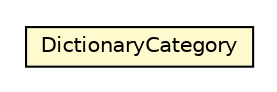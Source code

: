 #!/usr/local/bin/dot
#
# Class diagram 
# Generated by UMLGraph version R5_6_6-8-g8d7759 (http://www.umlgraph.org/)
#

digraph G {
	edge [fontname="Helvetica",fontsize=10,labelfontname="Helvetica",labelfontsize=10];
	node [fontname="Helvetica",fontsize=10,shape=plaintext];
	nodesep=0.25;
	ranksep=0.5;
	// org.dayatang.utils.support.DictionaryCategory
	c21933 [label=<<table title="org.dayatang.utils.support.DictionaryCategory" border="0" cellborder="1" cellspacing="0" cellpadding="2" port="p" bgcolor="lemonChiffon" href="./DictionaryCategory.html">
		<tr><td><table border="0" cellspacing="0" cellpadding="1">
<tr><td align="center" balign="center"> DictionaryCategory </td></tr>
		</table></td></tr>
		</table>>, URL="./DictionaryCategory.html", fontname="Helvetica", fontcolor="black", fontsize=10.0];
}

